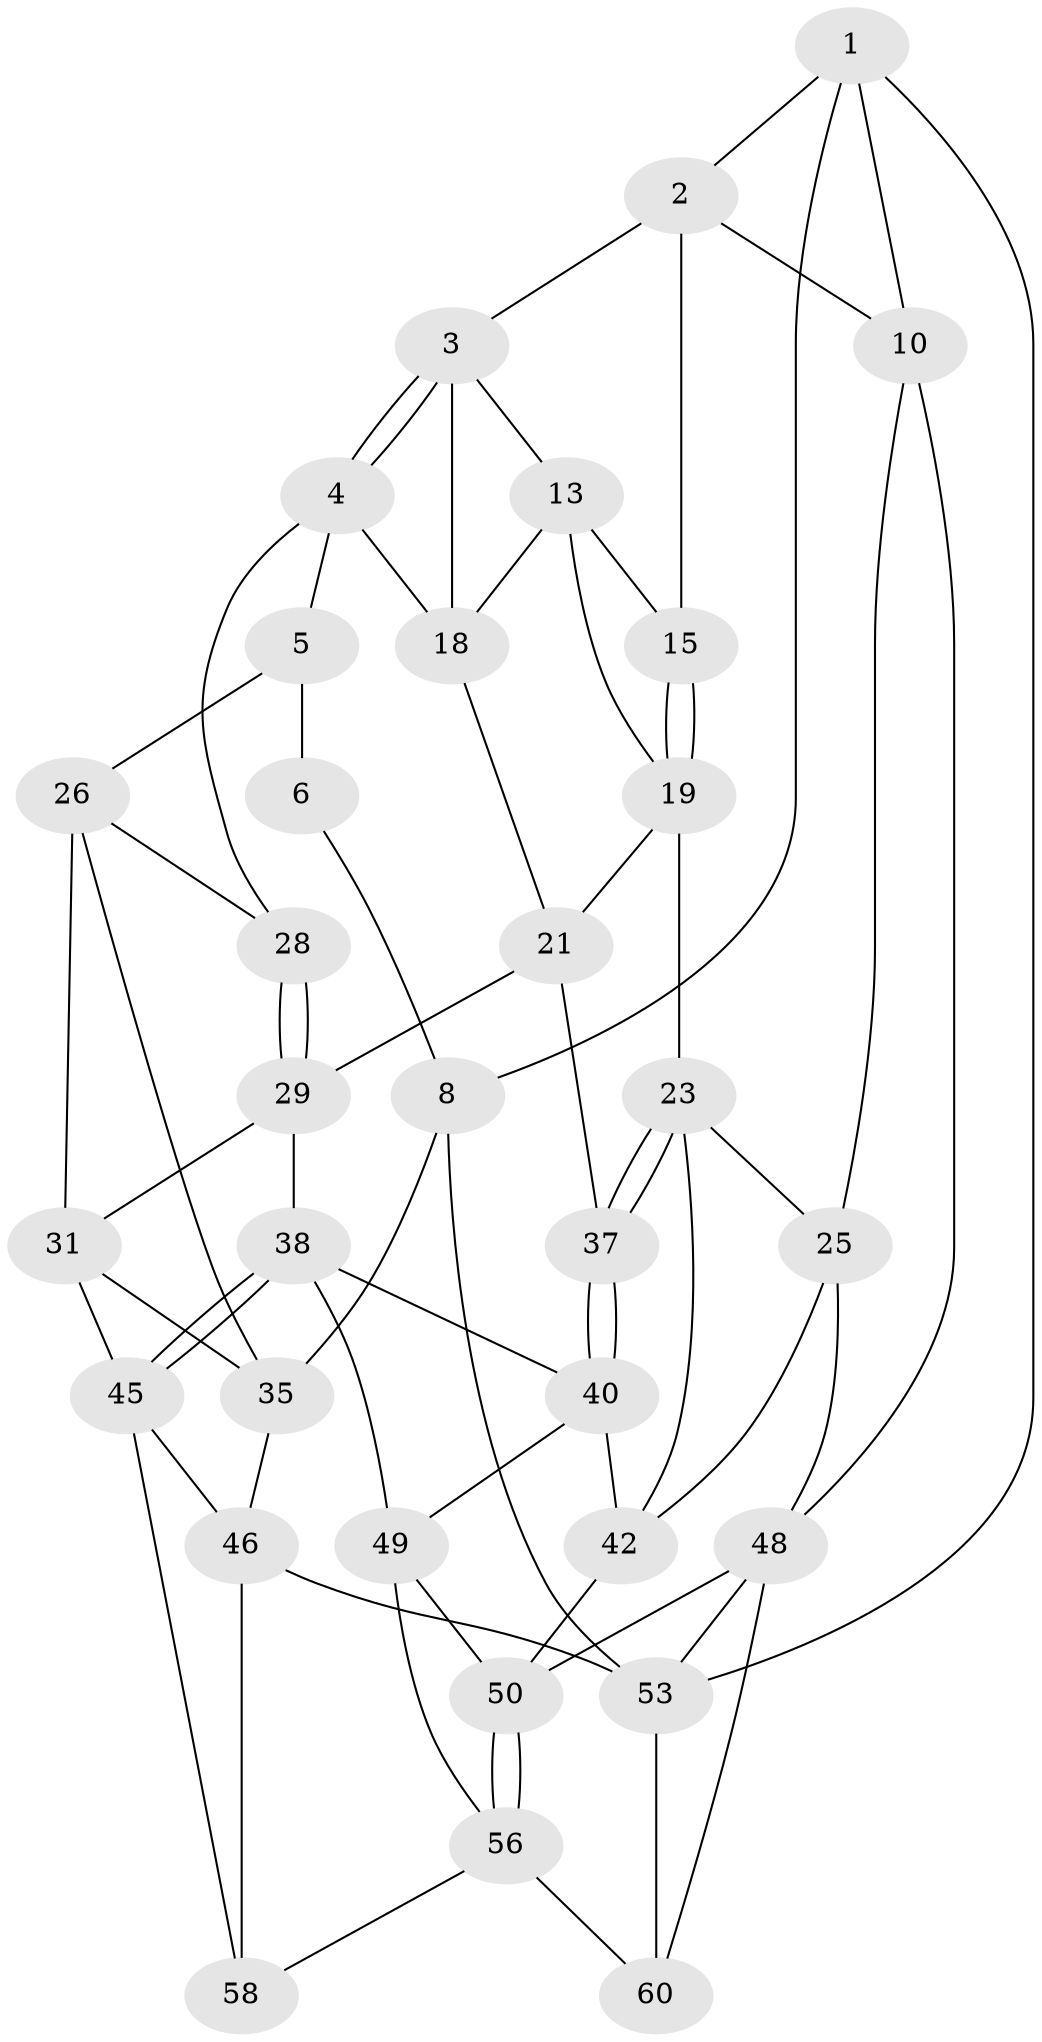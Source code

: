 // Generated by graph-tools (version 1.1) at 2025/24/03/03/25 07:24:38]
// undirected, 33 vertices, 70 edges
graph export_dot {
graph [start="1"]
  node [color=gray90,style=filled];
  1 [pos="+0.8776177208858571+0",super="+7"];
  2 [pos="+0.46326059493213523+0",super="+11"];
  3 [pos="+0.5047107568736082+0",super="+12"];
  4 [pos="+0.7029114356346291+0.13095351851419085",super="+17"];
  5 [pos="+0.8155435637081436+0.005649238799772639",super="+16"];
  6 [pos="+0.8680928562381199+0",super="+9"];
  8 [pos="+1+0.2567840056014707",super="+34"];
  10 [pos="+0+0"];
  13 [pos="+0.31899607722905104+0.1319119585989215",super="+14"];
  15 [pos="+0.0866739396857703+0"];
  18 [pos="+0.48578093123539345+0.1682765286167503",super="+20"];
  19 [pos="+0.22719775001653464+0.24620956433363955",super="+22"];
  21 [pos="+0.4172110742180195+0.3216086514164922",super="+30"];
  23 [pos="+0.06554058429496208+0.36609678282985425",super="+24"];
  25 [pos="+0+0.36917727704962744",super="+44"];
  26 [pos="+0.9431001603881581+0.2941799138218149",super="+27"];
  28 [pos="+0.7235003483748353+0.2631725185620324"];
  29 [pos="+0.49183546189455934+0.3928685181276682",super="+33"];
  31 [pos="+0.7303430068042673+0.5308164910317056",super="+32"];
  35 [pos="+0.9341412531065554+0.6014972057172623",super="+36"];
  37 [pos="+0.32338845207847283+0.5054803064232946"];
  38 [pos="+0.4968819488413215+0.6728557533089814",super="+39"];
  40 [pos="+0.3155961655839342+0.567278270085067",super="+41"];
  42 [pos="+0.14946359133750087+0.537483880493249",super="+43"];
  45 [pos="+0.7242379083127014+0.7880567145625454",super="+47"];
  46 [pos="+0.9234147339179888+0.6253608466792888",super="+55"];
  48 [pos="+0+1",super="+57"];
  49 [pos="+0.25665198443944465+0.6491974403740486",super="+52"];
  50 [pos="+0.23829475747823206+0.6682852861872273",super="+51"];
  53 [pos="+1+1",super="+54"];
  56 [pos="+0.43175655880784963+0.8480349440119417",super="+59"];
  58 [pos="+0.7346904896853208+0.8471379508118431"];
  60 [pos="+0.24190874851941938+1"];
  1 -- 2;
  1 -- 8;
  1 -- 10;
  1 -- 53;
  2 -- 3;
  2 -- 10;
  2 -- 15;
  3 -- 4;
  3 -- 4;
  3 -- 18;
  3 -- 13;
  4 -- 5;
  4 -- 18;
  4 -- 28;
  5 -- 6 [weight=2];
  5 -- 26;
  6 -- 8;
  8 -- 35;
  8 -- 53;
  10 -- 25;
  10 -- 48;
  13 -- 19;
  13 -- 15;
  13 -- 18;
  15 -- 19;
  15 -- 19;
  18 -- 21;
  19 -- 21;
  19 -- 23;
  21 -- 29;
  21 -- 37;
  23 -- 37;
  23 -- 37;
  23 -- 25;
  23 -- 42;
  25 -- 48;
  25 -- 42;
  26 -- 35;
  26 -- 28;
  26 -- 31;
  28 -- 29;
  28 -- 29;
  29 -- 38;
  29 -- 31;
  31 -- 35;
  31 -- 45;
  35 -- 46;
  37 -- 40;
  37 -- 40;
  38 -- 45;
  38 -- 45;
  38 -- 40;
  38 -- 49;
  40 -- 49;
  40 -- 42;
  42 -- 50;
  45 -- 58;
  45 -- 46;
  46 -- 58;
  46 -- 53;
  48 -- 53;
  48 -- 60;
  48 -- 50;
  49 -- 50;
  49 -- 56;
  50 -- 56;
  50 -- 56;
  53 -- 60;
  56 -- 58;
  56 -- 60;
}
